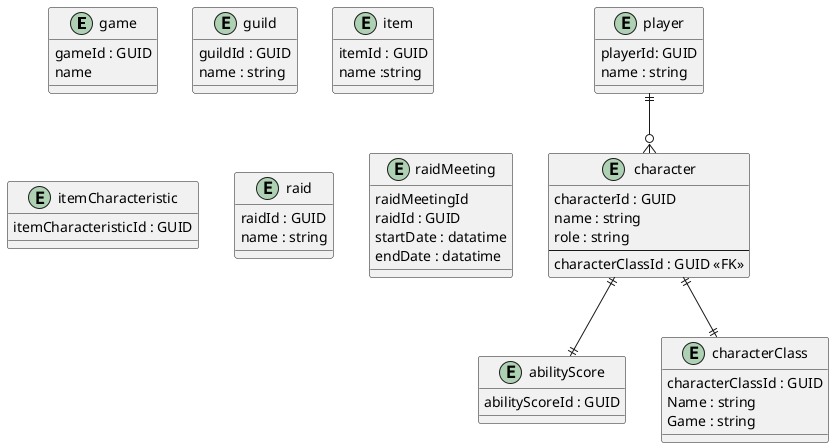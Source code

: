 @startuml database_entities

entity game {
    gameId : GUID
    name
}

entity guild {
    guildId : GUID
    name : string
}

entity player {
    playerId: GUID
    name : string
}

entity character {
    characterId : GUID
    name : string
    role : string
    --
    characterClassId : GUID <<FK>>
}

entity item {
    itemId : GUID
    name :string
}

entity itemCharacteristic {
    itemCharacteristicId : GUID
}

entity abilityScore {
    abilityScoreId : GUID
}

entity raid {
    raidId : GUID
    name : string
}

entity characterClass {
    characterClassId : GUID
    Name : string
    Game : string
}

entity raidMeeting {
    raidMeetingId
    raidId : GUID
    startDate : datatime
    endDate : datatime
}


player ||--o{ character
character ||--|| abilityScore
character ||--|| characterClass


@enduml